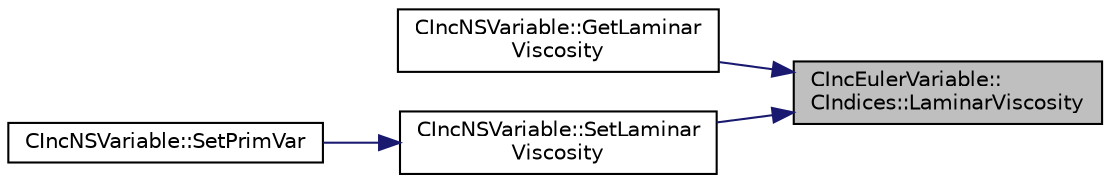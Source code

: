 digraph "CIncEulerVariable::CIndices::LaminarViscosity"
{
 // LATEX_PDF_SIZE
  edge [fontname="Helvetica",fontsize="10",labelfontname="Helvetica",labelfontsize="10"];
  node [fontname="Helvetica",fontsize="10",shape=record];
  rankdir="RL";
  Node1 [label="CIncEulerVariable::\lCIndices::LaminarViscosity",height=0.2,width=0.4,color="black", fillcolor="grey75", style="filled", fontcolor="black",tooltip=" "];
  Node1 -> Node2 [dir="back",color="midnightblue",fontsize="10",style="solid",fontname="Helvetica"];
  Node2 [label="CIncNSVariable::GetLaminar\lViscosity",height=0.2,width=0.4,color="black", fillcolor="white", style="filled",URL="$classCIncNSVariable.html#a4cd73e2828b82d33c23d0f8ead625470",tooltip="Get the laminar viscosity of the flow."];
  Node1 -> Node3 [dir="back",color="midnightblue",fontsize="10",style="solid",fontname="Helvetica"];
  Node3 [label="CIncNSVariable::SetLaminar\lViscosity",height=0.2,width=0.4,color="black", fillcolor="white", style="filled",URL="$classCIncNSVariable.html#a70640d4f50753139bb8c09213491be8e",tooltip="Set the laminar viscosity."];
  Node3 -> Node4 [dir="back",color="midnightblue",fontsize="10",style="solid",fontname="Helvetica"];
  Node4 [label="CIncNSVariable::SetPrimVar",height=0.2,width=0.4,color="black", fillcolor="white", style="filled",URL="$classCIncNSVariable.html#a34a2a9cfecec39f383e2e7551b4e7736",tooltip="Set all the primitive variables for incompressible flows."];
}

